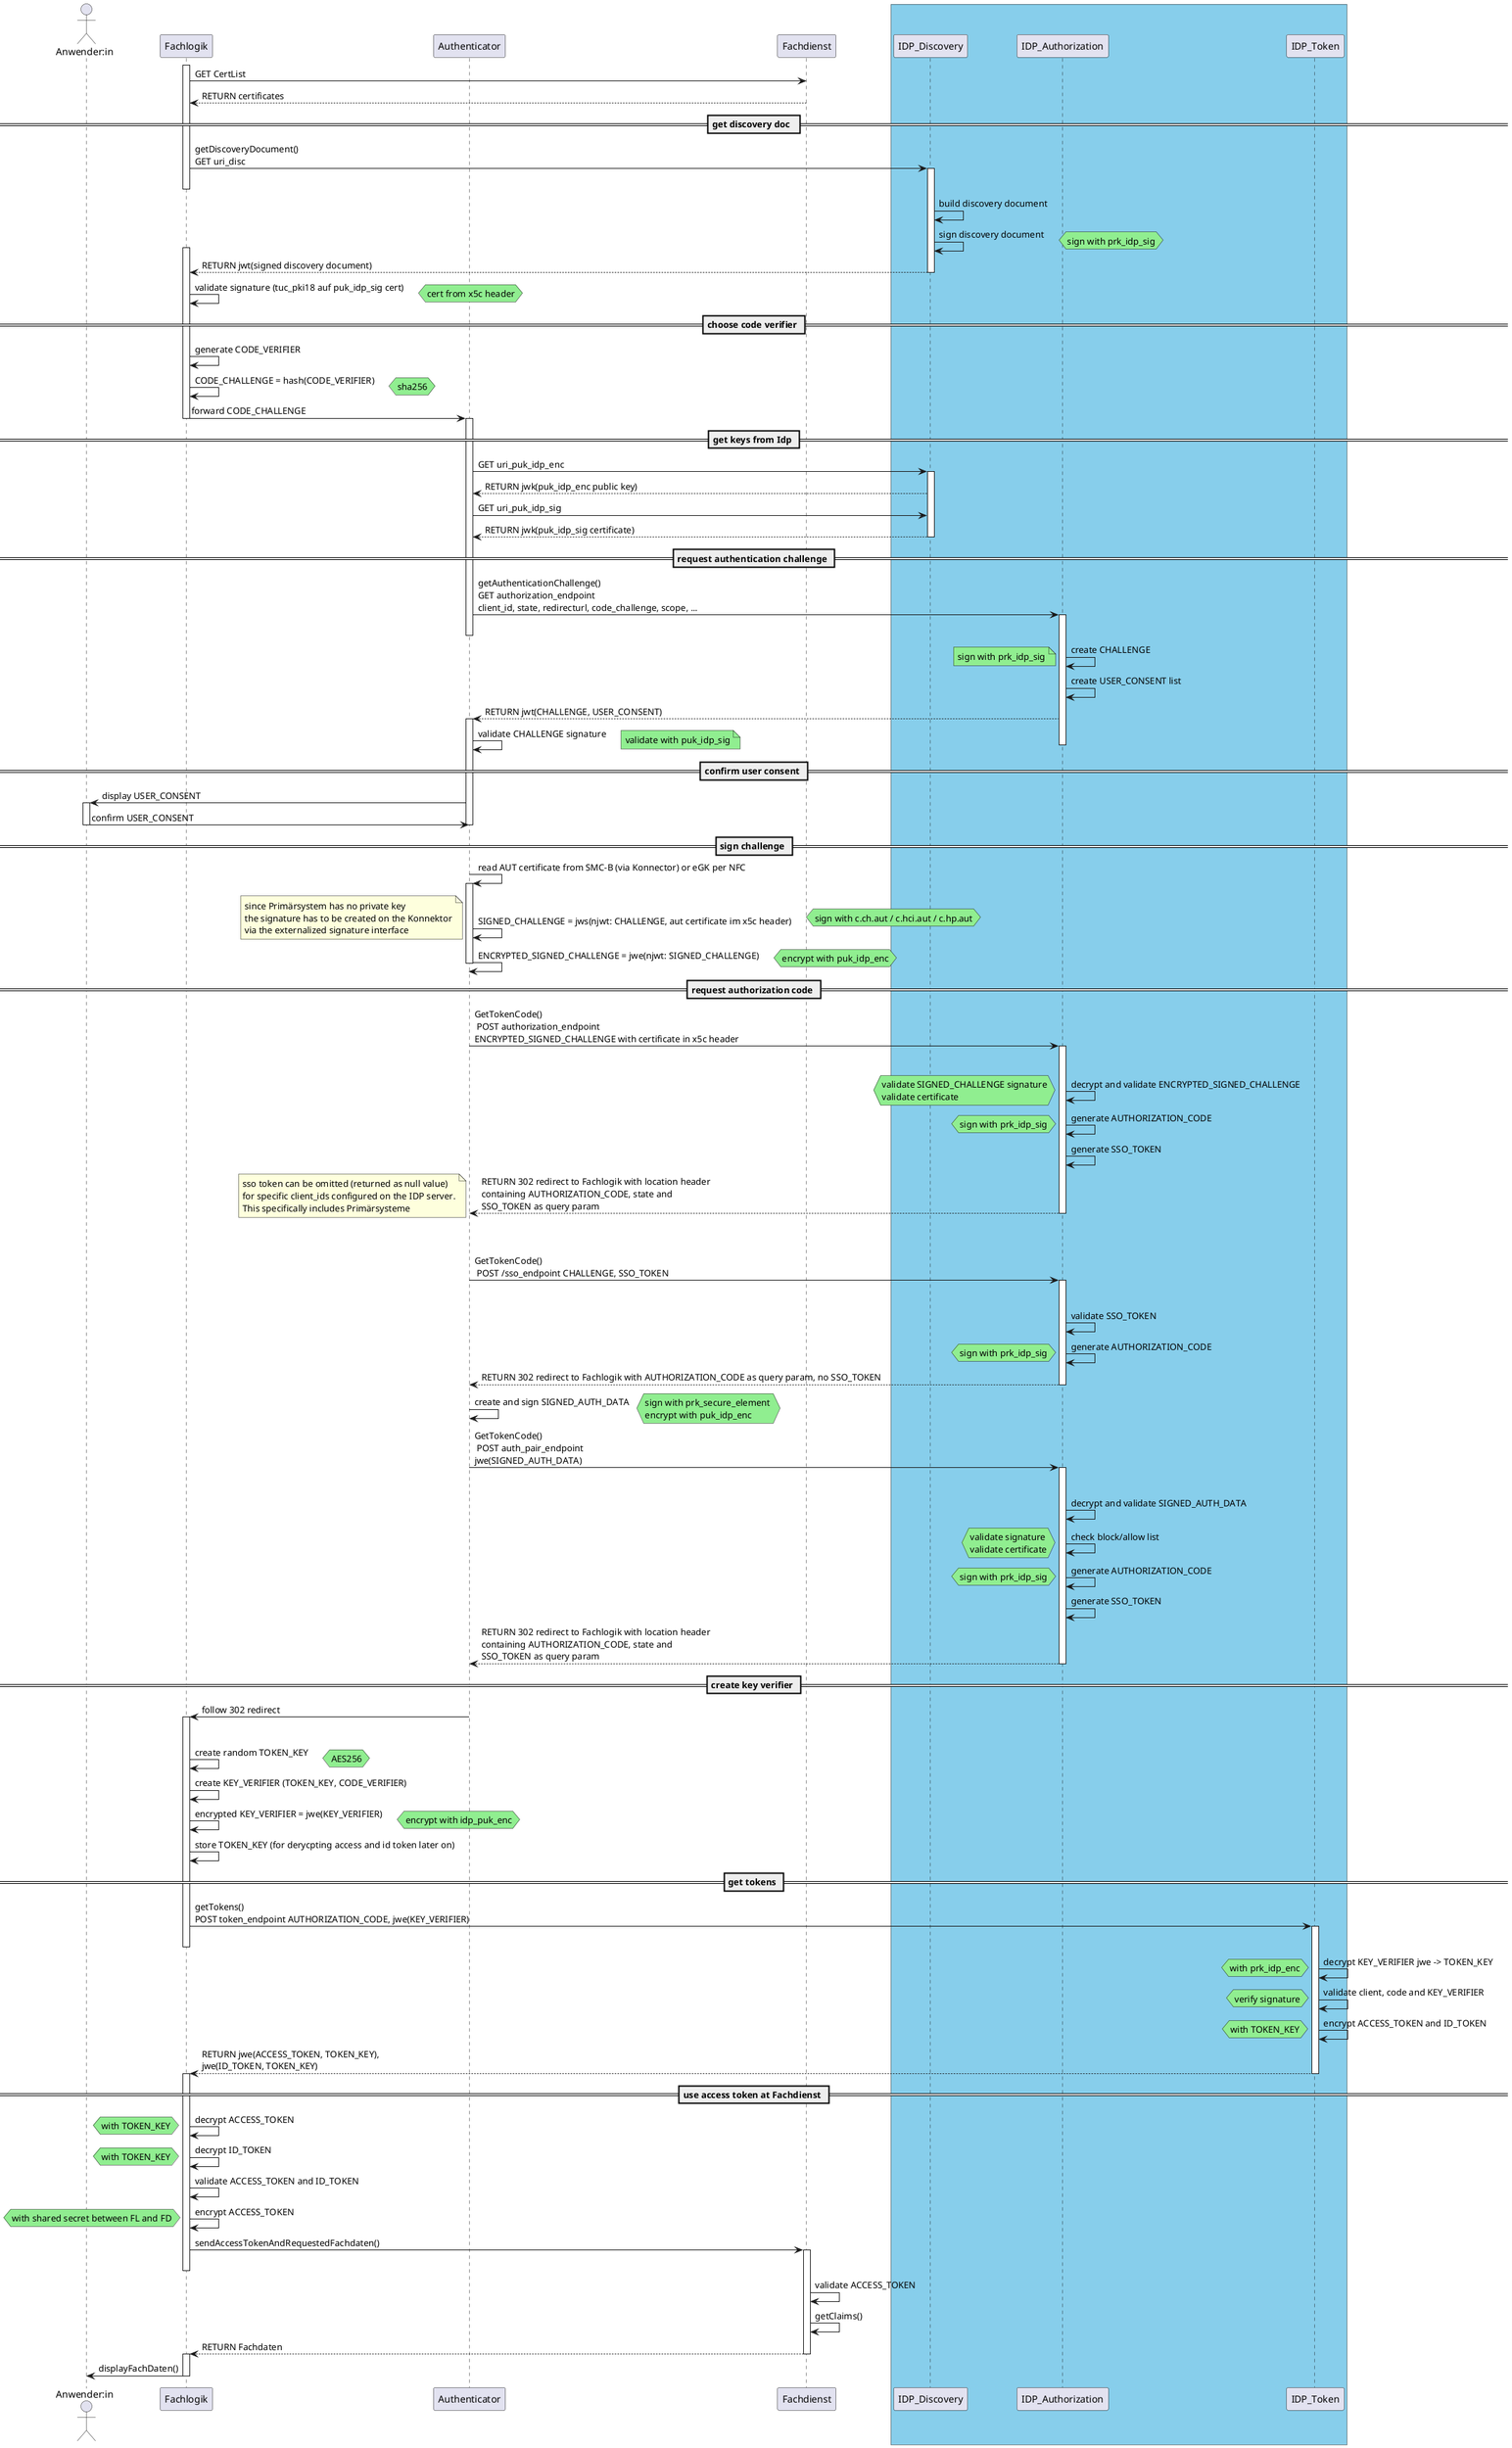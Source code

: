 @startuml
!startsub Actors
actor "Anwender:in" as V
participant "Fachlogik" as FL
participant Authenticator as authM
participant Fachdienst as FD

box #skyblue
participant IDP_Discovery as IDPDisc
participant IDP_Authorization as IDPAuth
participant IDP_Token as IDPToken
endbox
' participant "OC SP/TSL Dienst" as OCSPD
!endsub


!startsub GetCertsFromFD
activate FL
FL -> FD : GET CertList
FL <-- FD : RETURN certificates
!endsub

!startsub GetDiscoveryDoc
== get discovery doc  ==
    FL -> IDPDisc ++ : getDiscoveryDocument()\nGET uri_disc
    deactivate FL
    IDPDisc -> IDPDisc : build discovery document
    IDPDisc -> IDPDisc : sign discovery document
    hnote right #lightgreen : sign with prk_idp_sig
    activate FL
    FL <-- IDPDisc -- : RETURN jwt(signed discovery document)
    FL -> FL : validate signature (tuc_pki18 auf puk_idp_sig cert)
    hnote right #lightgreen : cert from x5c header
!endsub

!startsub ChooseCodeVerifier
== choose code verifier ==
    FL -> FL : generate CODE_VERIFIER
    FL -> FL : CODE_CHALLENGE = hash(CODE_VERIFIER)
    hnote right #lightgreen : sha256
    authM <- FL -- : forward CODE_CHALLENGE
!endsub

!startsub GetKeysFromIDP
== get keys from Idp ==
    activate authM
    authM -> IDPDisc ++ : GET uri_puk_idp_enc
    authM <-- IDPDisc : RETURN jwk(puk_idp_enc public key)
    authM -> IDPDisc : GET uri_puk_idp_sig
    authM <-- IDPDisc -- : RETURN jwk(puk_idp_sig certificate)
!endsub

!startsub RequestAuthenticationChallenge
== request authentication challenge ==
    authM -> IDPAuth ++ : getAuthenticationChallenge()\nGET authorization_endpoint\nclient_id, state, redirecturl, code_challenge, scope, ...
    deactivate authM
    IDPAuth -> IDPAuth : create CHALLENGE
    note left #lightgreen : sign with prk_idp_sig
    IDPAuth -> IDPAuth : create USER_CONSENT list
    IDPAuth --> authM ++ : RETURN jwt(CHALLENGE, USER_CONSENT)
    authM -> authM : validate CHALLENGE signature
    note right #lightgreen : validate with puk_idp_sig
    deactivate IDPAuth
!endsub

!startsub ConfirmUserConsent
== confirm user consent ==
    authM -> V ++ : display USER_CONSENT
    authM <- V -- : confirm USER_CONSENT
    deactivate authM
!endsub


!startsub SignChallenge
== sign challenge ==
    authM -> authM++ : read AUT certificate from SMC-B (via Konnector) or eGK per NFC
    authM -> authM : SIGNED_CHALLENGE = jws(njwt: CHALLENGE, aut certificate im x5c header)
    hnote right #lightgreen : sign with c.ch.aut / c.hci.aut / c.hp.aut
    note left
        since Primärsystem has no private key
        the signature has to be created on the Konnektor
        via the externalized signature interface
    end note
    authM -> authM-- : ENCRYPTED_SIGNED_CHALLENGE = jwe(njwt: SIGNED_CHALLENGE)
    hnote right #lightgreen : encrypt with puk_idp_enc
!endsub

!startsub RequestAuthorizationCodeWithSignedChallenge
== request authorization code ==
    authM -> IDPAuth ++ : GetTokenCode()\n POST authorization_endpoint\nENCRYPTED_SIGNED_CHALLENGE with certificate in x5c header
    deactivate authM
    IDPAuth -> IDPAuth : decrypt and validate ENCRYPTED_SIGNED_CHALLENGE
    hnote left #lightgreen : validate SIGNED_CHALLENGE signature\nvalidate certificate
    IDPAuth -> IDPAuth : generate AUTHORIZATION_CODE
    hnote left #lightgreen : sign with prk_idp_sig
    IDPAuth -> IDPAuth : generate SSO_TOKEN
    IDPAuth --> authM : RETURN 302 redirect to Fachlogik with location header\ncontaining AUTHORIZATION_CODE, state and\nSSO_TOKEN as query param
    note left : sso token can be omitted (returned as null value)\nfor specific client_ids configured on the IDP server.\nThis specifically includes Primärsysteme
    deactivate authM
    deactivate IDPAuth
    ||45||
!endsub

!startsub RequestAuthorizationCodeWithSSOToken
    authM -> IDPAuth ++ : GetTokenCode()\n POST /sso_endpoint CHALLENGE, SSO_TOKEN
    deactivate authM
    IDPAuth -> IDPAuth : validate SSO_TOKEN
    IDPAuth -> IDPAuth: generate AUTHORIZATION_CODE
    hnote left #lightgreen : sign with prk_idp_sig
    IDPAuth --> authM : RETURN 302 redirect to Fachlogik with AUTHORIZATION_CODE as query param, no SSO_TOKEN
    deactivate IDPAuth
    deactivate authM
!endsub

!startsub RequestAuthorizationCodeWithAltAuth
    authM -> authM : create and sign SIGNED_AUTH_DATA
    hnote right #lightgreen : sign with prk_secure_element \nencrypt with puk_idp_enc
    authM -> IDPAuth ++ : GetTokenCode()\n POST auth_pair_endpoint\njwe(SIGNED_AUTH_DATA)
    deactivate authM
    IDPAuth -> IDPAuth : decrypt and validate SIGNED_AUTH_DATA
    IDPAuth -> IDPAuth : check block/allow list
    hnote left #lightgreen : validate signature\nvalidate certificate
    IDPAuth -> IDPAuth : generate AUTHORIZATION_CODE
    hnote left #lightgreen : sign with prk_idp_sig
    IDPAuth -> IDPAuth : generate SSO_TOKEN
    IDPAuth --> authM : RETURN 302 redirect to Fachlogik with location header\ncontaining AUTHORIZATION_CODE, state and\nSSO_TOKEN as query param
    deactivate IDPAuth
    deactivate authM
!endsub

!startsub CreateKeyVerifier
== create key verifier ==
    authM -> FL ++ : follow 302 redirect
    deactivate authM
    FL -> FL : create random TOKEN_KEY
    hnote right #lightgreen : AES256
    FL -> FL : create KEY_VERIFIER (TOKEN_KEY, CODE_VERIFIER)
    FL -> FL : encrypted KEY_VERIFIER = jwe(KEY_VERIFIER)
    hnote right #lightgreen : encrypt with idp_puk_enc
    FL -> FL : store TOKEN_KEY (for derycpting access and id token later on)
!endsub

!startsub GetTokens
== get tokens ==
    FL -> IDPToken ++ : getTokens()\nPOST token_endpoint AUTHORIZATION_CODE, jwe(KEY_VERIFIER)
    deactivate FL
    IDPToken -> IDPToken : decrypt KEY_VERIFIER jwe -> TOKEN_KEY
    hnote left #lightgreen : with prk_idp_enc
    IDPToken -> IDPToken : validate client, code and KEY_VERIFIER
    hnote left #lightgreen : verify signature
    IDPToken -> IDPToken : encrypt ACCESS_TOKEN and ID_TOKEN
    hnote left #lightgreen : with TOKEN_KEY
    FL <-- IDPToken -- : RETURN jwe(ACCESS_TOKEN, TOKEN_KEY),\njwe(ID_TOKEN, TOKEN_KEY)
'    deactivate FL
!endsub

!startsub UseAccessTokenAtFD
== use access token at Fachdienst ==

    activate FL
    FL -> FL : decrypt ACCESS_TOKEN
    hnote left #lightgreen : with TOKEN_KEY
    FL -> FL : decrypt ID_TOKEN
    hnote left #lightgreen : with TOKEN_KEY
    FL -> FL : validate ACCESS_TOKEN and ID_TOKEN
    FL -> FL : encrypt ACCESS_TOKEN
    hnote left #lightgreen : with shared secret between FL and FD
    FL -> FD ++ : sendAccessTokenAndRequestedFachdaten()
    deactivate FL
    FD -> FD : validate ACCESS_TOKEN
    FD -> FD : getClaims()
    FL <-- FD -- : RETURN Fachdaten
    activate FL
    FL -> V : displayFachDaten()
    deactivate FL
!endsub

@enduml
